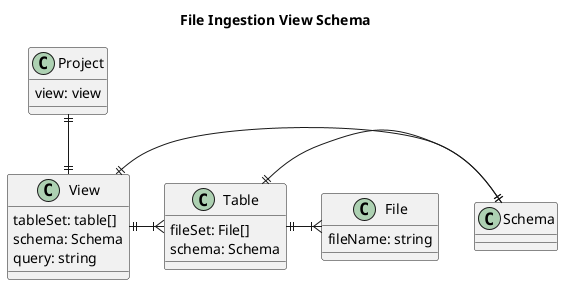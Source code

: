 @startuml

title File Ingestion View Schema 

class Project {
  view: view
}

class View {
   tableSet: table[]
   schema: Schema
   query: string
}

class Table {
  fileSet: File[] 
  schema: Schema
}

class File {
	fileName: string
}

class Schema {
	
}
 
Project ||--|| View
View||-|{Table
View ||-||Schema
Table||-|{File
Table||-||Schema
@enduml
